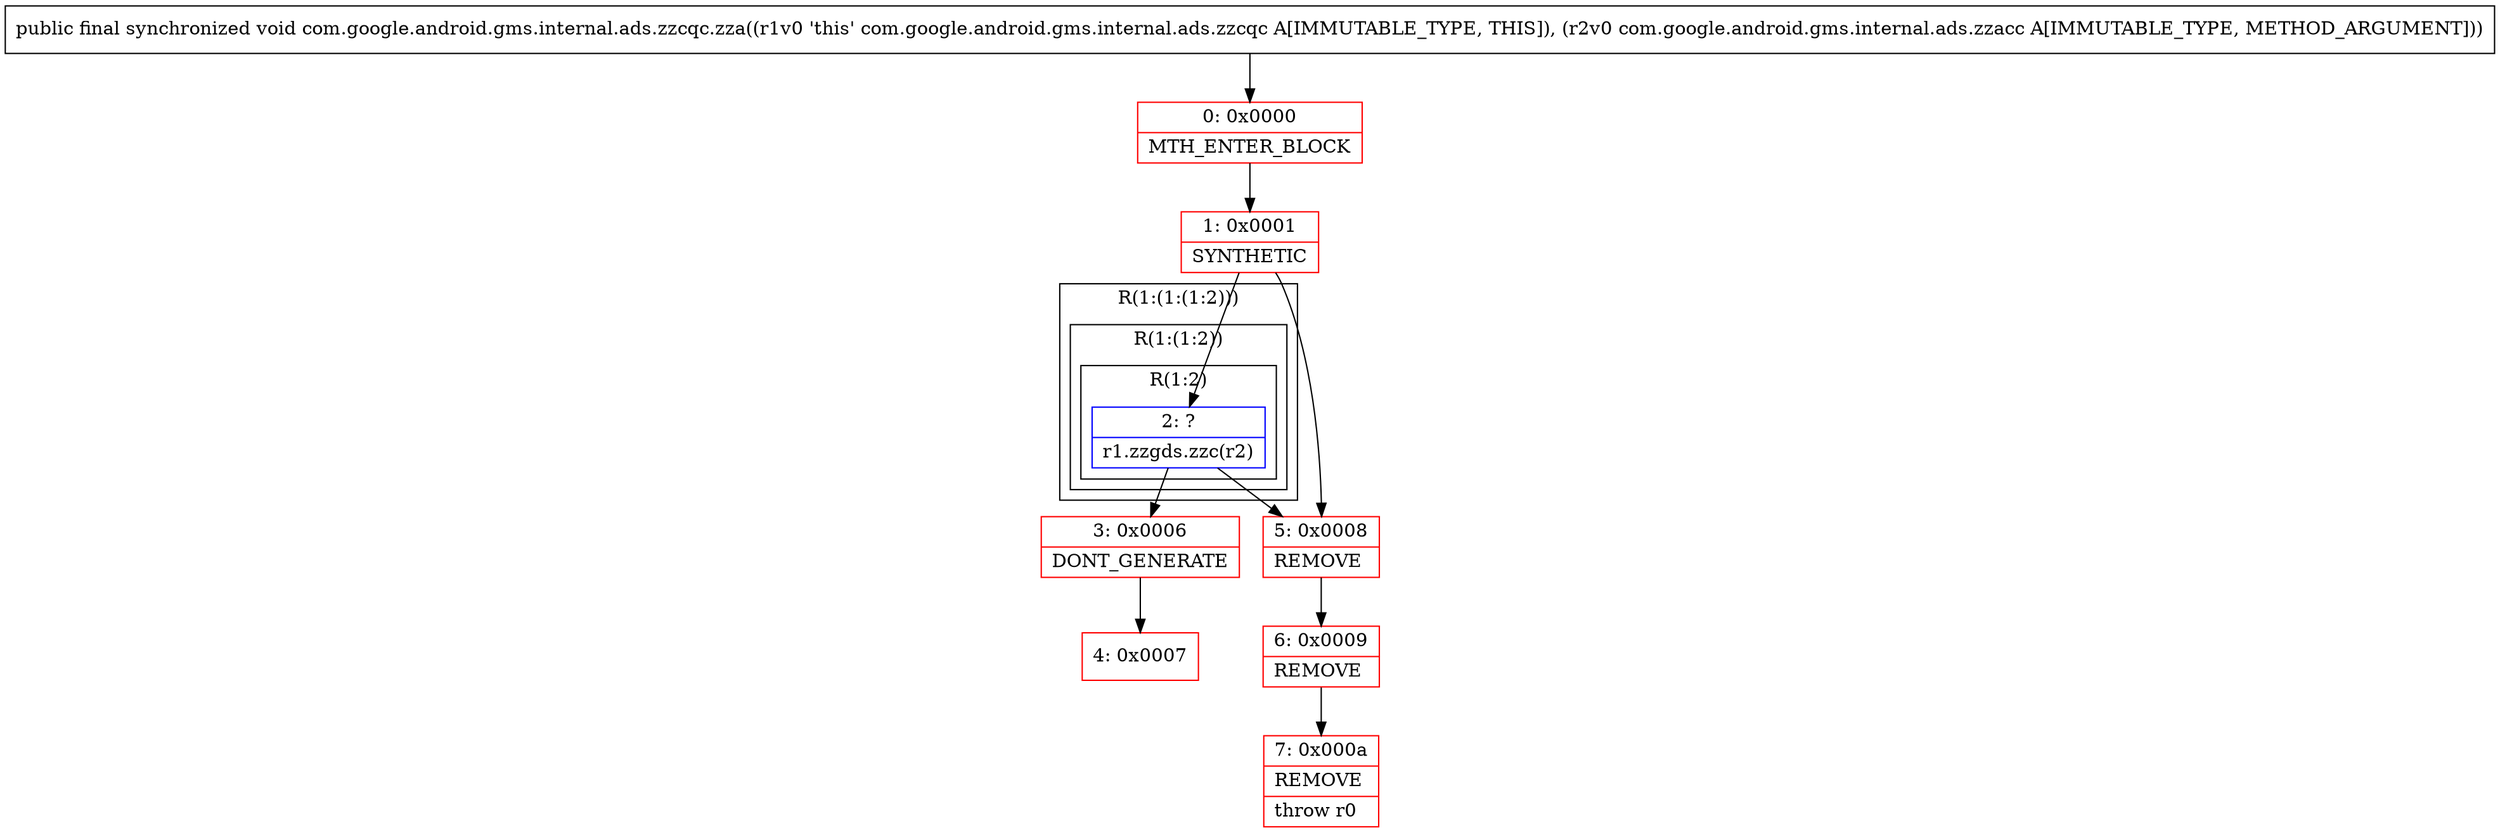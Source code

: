 digraph "CFG forcom.google.android.gms.internal.ads.zzcqc.zza(Lcom\/google\/android\/gms\/internal\/ads\/zzacc;)V" {
subgraph cluster_Region_204886287 {
label = "R(1:(1:(1:2)))";
node [shape=record,color=blue];
subgraph cluster_Region_1192767933 {
label = "R(1:(1:2))";
node [shape=record,color=blue];
subgraph cluster_Region_1909584433 {
label = "R(1:2)";
node [shape=record,color=blue];
Node_2 [shape=record,label="{2\:\ ?|r1.zzgds.zzc(r2)\l}"];
}
}
}
Node_0 [shape=record,color=red,label="{0\:\ 0x0000|MTH_ENTER_BLOCK\l}"];
Node_1 [shape=record,color=red,label="{1\:\ 0x0001|SYNTHETIC\l}"];
Node_3 [shape=record,color=red,label="{3\:\ 0x0006|DONT_GENERATE\l}"];
Node_4 [shape=record,color=red,label="{4\:\ 0x0007}"];
Node_5 [shape=record,color=red,label="{5\:\ 0x0008|REMOVE\l}"];
Node_6 [shape=record,color=red,label="{6\:\ 0x0009|REMOVE\l}"];
Node_7 [shape=record,color=red,label="{7\:\ 0x000a|REMOVE\l|throw r0\l}"];
MethodNode[shape=record,label="{public final synchronized void com.google.android.gms.internal.ads.zzcqc.zza((r1v0 'this' com.google.android.gms.internal.ads.zzcqc A[IMMUTABLE_TYPE, THIS]), (r2v0 com.google.android.gms.internal.ads.zzacc A[IMMUTABLE_TYPE, METHOD_ARGUMENT])) }"];
MethodNode -> Node_0;
Node_2 -> Node_3;
Node_2 -> Node_5;
Node_0 -> Node_1;
Node_1 -> Node_2;
Node_1 -> Node_5;
Node_3 -> Node_4;
Node_5 -> Node_6;
Node_6 -> Node_7;
}

